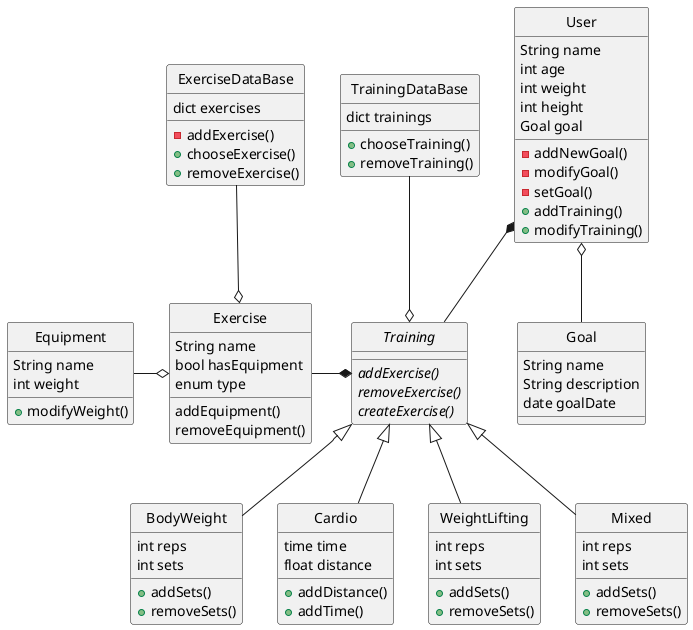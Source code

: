 @startuml FitnessUml
skinparam Style strictuml
class User {
    String name
    int age
    int weight
    int height
    Goal goal
    -addNewGoal()
    -modifyGoal()
    -setGoal()
    +addTraining()
    +modifyTraining()
}

class Goal {
    String name
    String description
    date goalDate
}

class TrainingDataBase {
    dict trainings
    +chooseTraining()
    +removeTraining()
}

class ExerciseDataBase {
    dict exercises
    -addExercise()
    +chooseExercise()
    +removeExercise()
}

class Exercise {
    String name
    bool hasEquipment
    enum type
    addEquipment()
    removeEquipment()
}

class Equipment {
    String name
    int weight
    +modifyWeight()
}

abstract class Training {
    {abstract} addExercise()
    {abstract} removeExercise()
    {abstract} createExercise()
}

class BodyWeight {
    int reps
    int sets
    +addSets()
    +removeSets()
}

class Cardio {
    time time 
    float distance
    +addDistance()
    +addTime()

}

class WeightLifting {
    int reps
    int sets
    +addSets()
    +removeSets()
}

class Mixed {
    int reps
    int sets
    +addSets()
    +removeSets()
}

User o-- Goal
User *-- Training
Equipment -o Exercise
Exercise -* Training
TrainingDataBase --o Training
ExerciseDataBase --o Exercise
Training <|-- BodyWeight
Training <|-- Cardio
Training <|-- WeightLifting
Training <|-- Mixed

@enduml